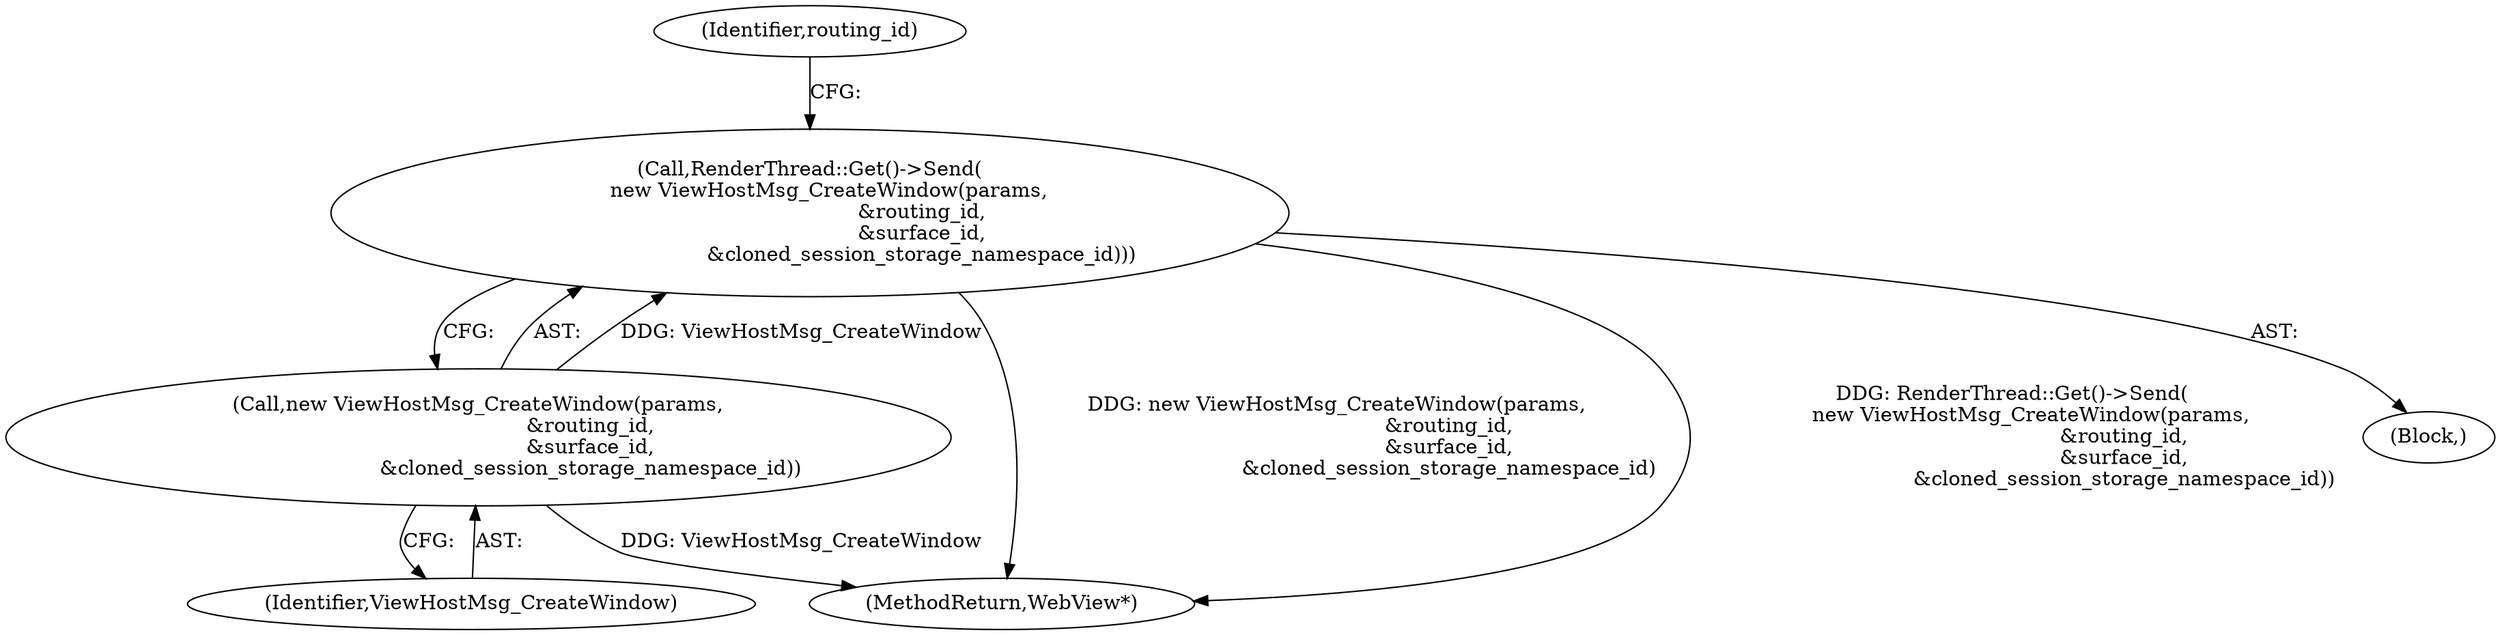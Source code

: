 digraph "0_Chrome_7f48b71cb22bb2fc9fcec2013e9eaff55381a43d_1@API" {
"1000192" [label="(Call,RenderThread::Get()->Send(\n      new ViewHostMsg_CreateWindow(params,\n                                   &routing_id,\n                                   &surface_id,\n                                   &cloned_session_storage_namespace_id)))"];
"1000193" [label="(Call,new ViewHostMsg_CreateWindow(params,\n                                   &routing_id,\n                                   &surface_id,\n                                   &cloned_session_storage_namespace_id))"];
"1000194" [label="(Identifier,ViewHostMsg_CreateWindow)"];
"1000192" [label="(Call,RenderThread::Get()->Send(\n      new ViewHostMsg_CreateWindow(params,\n                                   &routing_id,\n                                   &surface_id,\n                                   &cloned_session_storage_namespace_id)))"];
"1000197" [label="(Identifier,routing_id)"];
"1000240" [label="(MethodReturn,WebView*)"];
"1000193" [label="(Call,new ViewHostMsg_CreateWindow(params,\n                                   &routing_id,\n                                   &surface_id,\n                                   &cloned_session_storage_namespace_id))"];
"1000106" [label="(Block,)"];
"1000192" -> "1000106"  [label="AST: "];
"1000192" -> "1000193"  [label="CFG: "];
"1000193" -> "1000192"  [label="AST: "];
"1000197" -> "1000192"  [label="CFG: "];
"1000192" -> "1000240"  [label="DDG: new ViewHostMsg_CreateWindow(params,\n                                   &routing_id,\n                                   &surface_id,\n                                   &cloned_session_storage_namespace_id)"];
"1000192" -> "1000240"  [label="DDG: RenderThread::Get()->Send(\n      new ViewHostMsg_CreateWindow(params,\n                                   &routing_id,\n                                   &surface_id,\n                                   &cloned_session_storage_namespace_id))"];
"1000193" -> "1000192"  [label="DDG: ViewHostMsg_CreateWindow"];
"1000193" -> "1000194"  [label="CFG: "];
"1000194" -> "1000193"  [label="AST: "];
"1000193" -> "1000240"  [label="DDG: ViewHostMsg_CreateWindow"];
}
